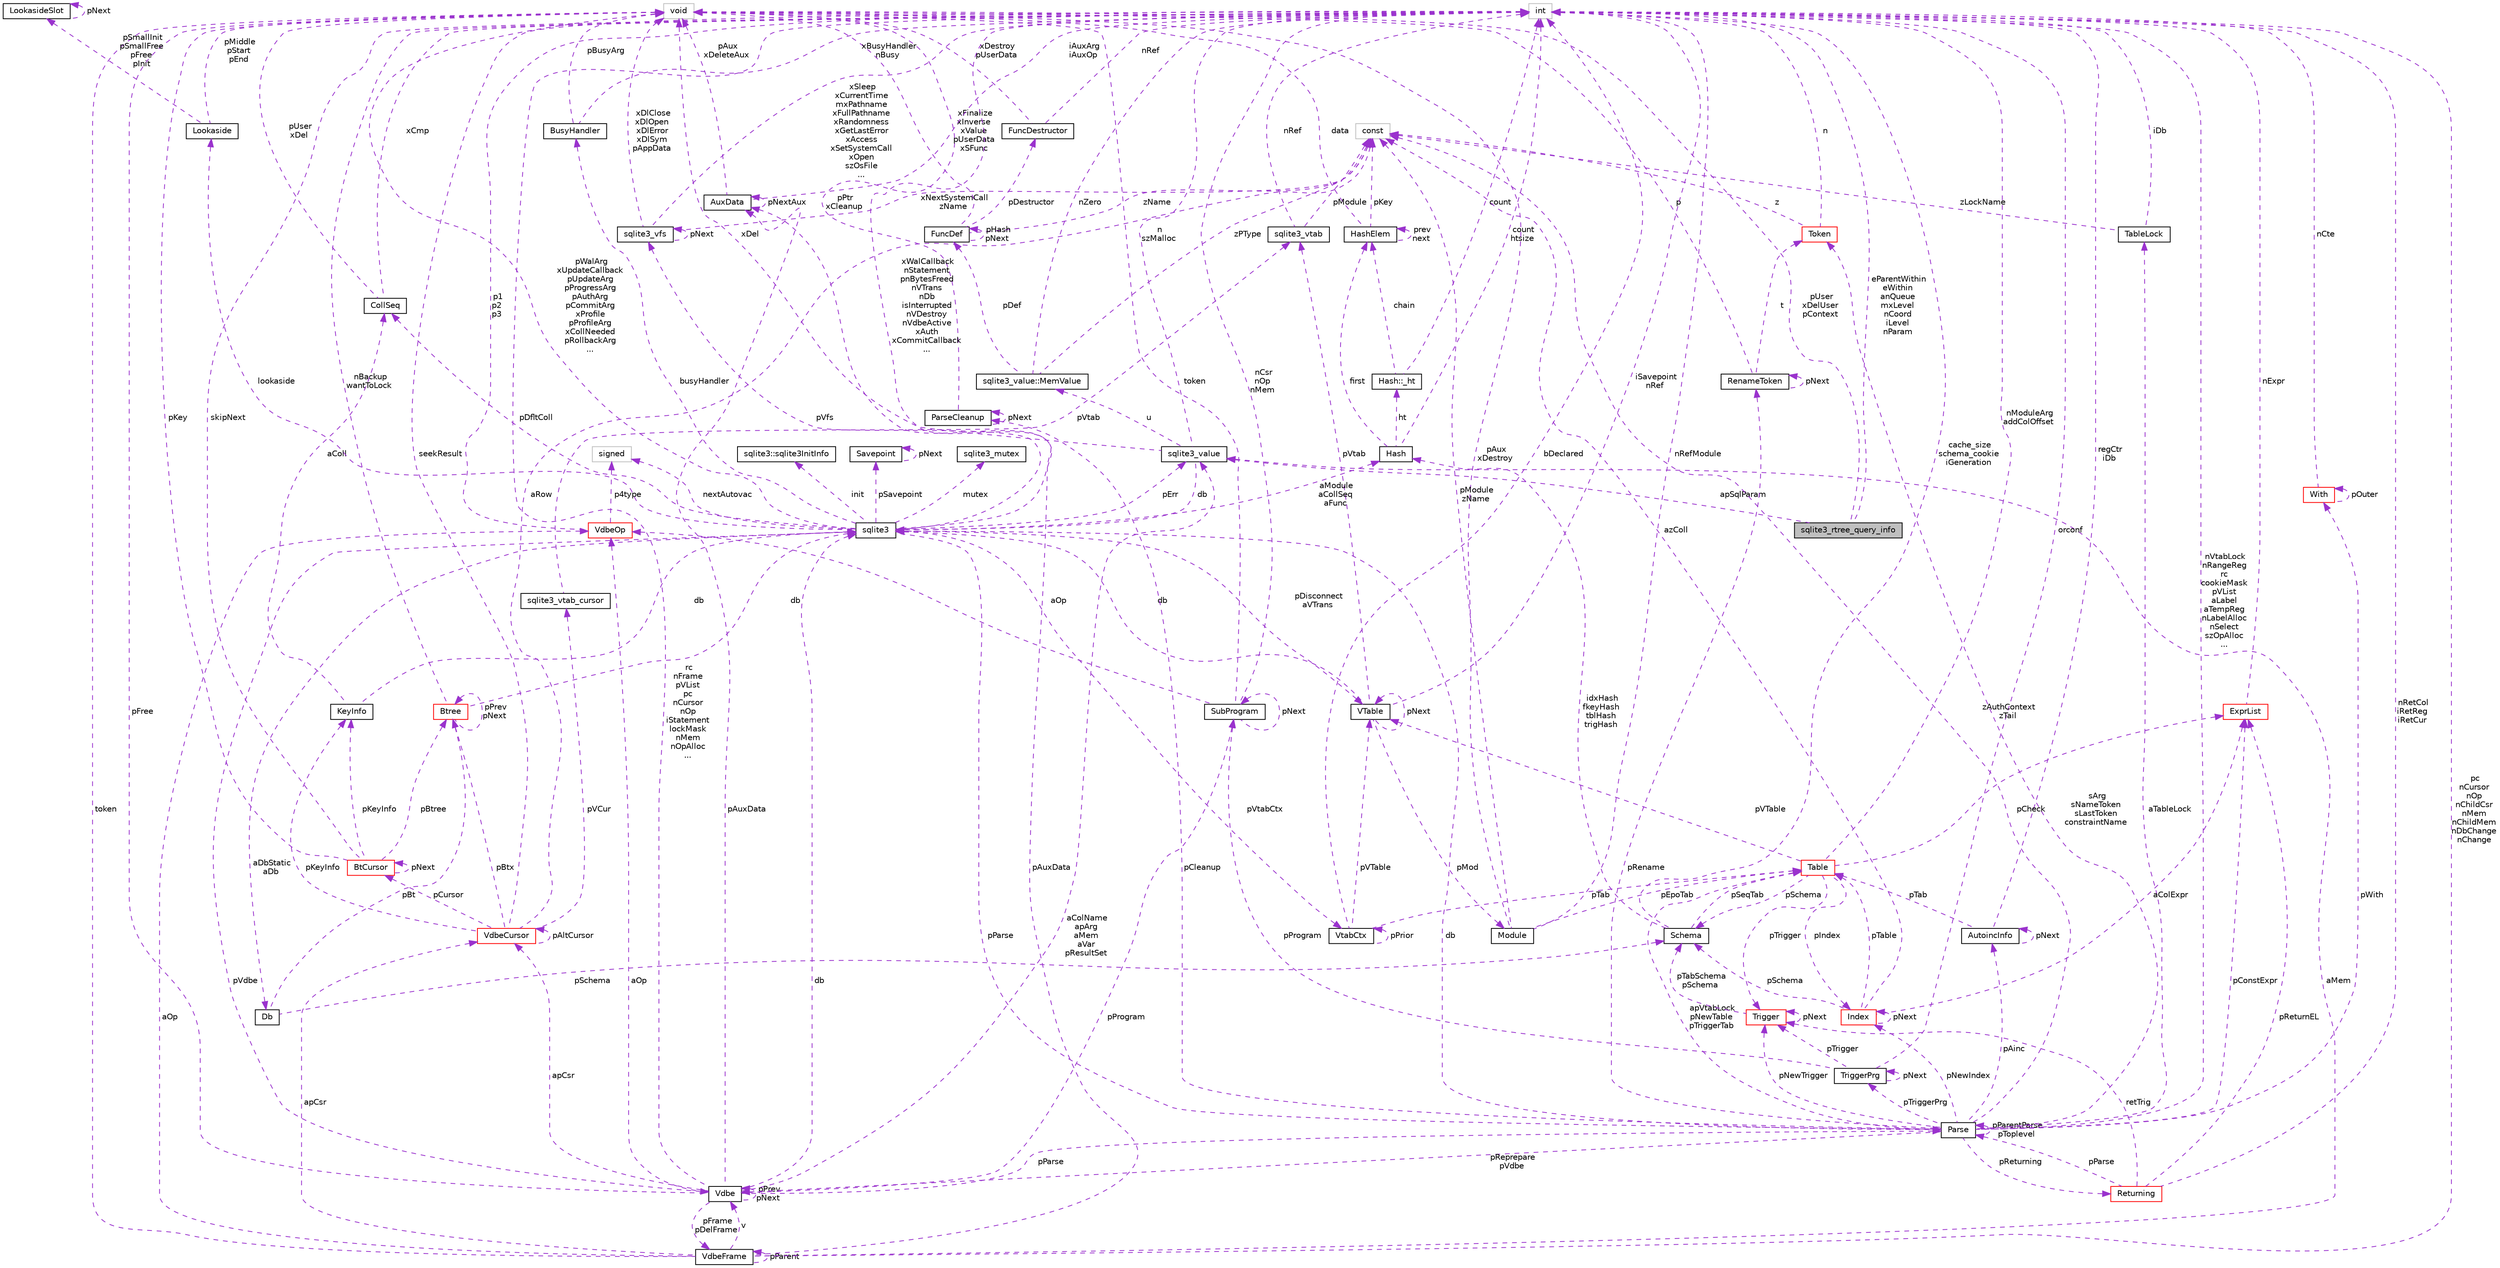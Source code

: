 digraph "sqlite3_rtree_query_info"
{
 // LATEX_PDF_SIZE
  edge [fontname="Helvetica",fontsize="10",labelfontname="Helvetica",labelfontsize="10"];
  node [fontname="Helvetica",fontsize="10",shape=record];
  Node1 [label="sqlite3_rtree_query_info",height=0.2,width=0.4,color="black", fillcolor="grey75", style="filled", fontcolor="black",tooltip=" "];
  Node2 -> Node1 [dir="back",color="darkorchid3",fontsize="10",style="dashed",label=" pUser\nxDelUser\npContext" ,fontname="Helvetica"];
  Node2 [label="void",height=0.2,width=0.4,color="grey75", fillcolor="white", style="filled",tooltip=" "];
  Node3 -> Node1 [dir="back",color="darkorchid3",fontsize="10",style="dashed",label=" apSqlParam" ,fontname="Helvetica"];
  Node3 [label="sqlite3_value",height=0.2,width=0.4,color="black", fillcolor="white", style="filled",URL="$structsqlite3__value.html",tooltip=" "];
  Node4 -> Node3 [dir="back",color="darkorchid3",fontsize="10",style="dashed",label=" db" ,fontname="Helvetica"];
  Node4 [label="sqlite3",height=0.2,width=0.4,color="black", fillcolor="white", style="filled",URL="$structsqlite3.html",tooltip=" "];
  Node5 -> Node4 [dir="back",color="darkorchid3",fontsize="10",style="dashed",label=" pVdbe" ,fontname="Helvetica"];
  Node5 [label="Vdbe",height=0.2,width=0.4,color="black", fillcolor="white", style="filled",URL="$structVdbe.html",tooltip=" "];
  Node5 -> Node5 [dir="back",color="darkorchid3",fontsize="10",style="dashed",label=" pPrev\npNext" ,fontname="Helvetica"];
  Node4 -> Node5 [dir="back",color="darkorchid3",fontsize="10",style="dashed",label=" db" ,fontname="Helvetica"];
  Node2 -> Node5 [dir="back",color="darkorchid3",fontsize="10",style="dashed",label=" pFree" ,fontname="Helvetica"];
  Node3 -> Node5 [dir="back",color="darkorchid3",fontsize="10",style="dashed",label=" aColName\napArg\naMem\naVar\npResultSet" ,fontname="Helvetica"];
  Node6 -> Node5 [dir="back",color="darkorchid3",fontsize="10",style="dashed",label=" pFrame\npDelFrame" ,fontname="Helvetica"];
  Node6 [label="VdbeFrame",height=0.2,width=0.4,color="black", fillcolor="white", style="filled",URL="$structVdbeFrame.html",tooltip=" "];
  Node5 -> Node6 [dir="back",color="darkorchid3",fontsize="10",style="dashed",label=" v" ,fontname="Helvetica"];
  Node2 -> Node6 [dir="back",color="darkorchid3",fontsize="10",style="dashed",label=" token" ,fontname="Helvetica"];
  Node3 -> Node6 [dir="back",color="darkorchid3",fontsize="10",style="dashed",label=" aMem" ,fontname="Helvetica"];
  Node6 -> Node6 [dir="back",color="darkorchid3",fontsize="10",style="dashed",label=" pParent" ,fontname="Helvetica"];
  Node7 -> Node6 [dir="back",color="darkorchid3",fontsize="10",style="dashed",label=" pc\nnCursor\nnOp\nnChildCsr\nnMem\nnChildMem\nnDbChange\nnChange" ,fontname="Helvetica"];
  Node7 [label="int",height=0.2,width=0.4,color="grey75", fillcolor="white", style="filled",tooltip=" "];
  Node8 -> Node6 [dir="back",color="darkorchid3",fontsize="10",style="dashed",label=" pAuxData" ,fontname="Helvetica"];
  Node8 [label="AuxData",height=0.2,width=0.4,color="black", fillcolor="white", style="filled",URL="$structAuxData.html",tooltip=" "];
  Node2 -> Node8 [dir="back",color="darkorchid3",fontsize="10",style="dashed",label=" pAux\nxDeleteAux" ,fontname="Helvetica"];
  Node7 -> Node8 [dir="back",color="darkorchid3",fontsize="10",style="dashed",label=" iAuxArg\niAuxOp" ,fontname="Helvetica"];
  Node8 -> Node8 [dir="back",color="darkorchid3",fontsize="10",style="dashed",label=" pNextAux" ,fontname="Helvetica"];
  Node9 -> Node6 [dir="back",color="darkorchid3",fontsize="10",style="dashed",label=" apCsr" ,fontname="Helvetica"];
  Node9 [label="VdbeCursor",height=0.2,width=0.4,color="red", fillcolor="white", style="filled",URL="$structVdbeCursor.html",tooltip=" "];
  Node10 -> Node9 [dir="back",color="darkorchid3",fontsize="10",style="dashed",label=" pCursor" ,fontname="Helvetica"];
  Node10 [label="BtCursor",height=0.2,width=0.4,color="red", fillcolor="white", style="filled",URL="$structBtCursor.html",tooltip=" "];
  Node10 -> Node10 [dir="back",color="darkorchid3",fontsize="10",style="dashed",label=" pNext" ,fontname="Helvetica"];
  Node2 -> Node10 [dir="back",color="darkorchid3",fontsize="10",style="dashed",label=" pKey" ,fontname="Helvetica"];
  Node7 -> Node10 [dir="back",color="darkorchid3",fontsize="10",style="dashed",label=" skipNext" ,fontname="Helvetica"];
  Node29 -> Node10 [dir="back",color="darkorchid3",fontsize="10",style="dashed",label=" pKeyInfo" ,fontname="Helvetica"];
  Node29 [label="KeyInfo",height=0.2,width=0.4,color="black", fillcolor="white", style="filled",URL="$structKeyInfo.html",tooltip=" "];
  Node4 -> Node29 [dir="back",color="darkorchid3",fontsize="10",style="dashed",label=" db" ,fontname="Helvetica"];
  Node30 -> Node29 [dir="back",color="darkorchid3",fontsize="10",style="dashed",label=" aColl" ,fontname="Helvetica"];
  Node30 [label="CollSeq",height=0.2,width=0.4,color="black", fillcolor="white", style="filled",URL="$structCollSeq.html",tooltip=" "];
  Node2 -> Node30 [dir="back",color="darkorchid3",fontsize="10",style="dashed",label=" pUser\nxDel" ,fontname="Helvetica"];
  Node7 -> Node30 [dir="back",color="darkorchid3",fontsize="10",style="dashed",label=" xCmp" ,fontname="Helvetica"];
  Node16 -> Node10 [dir="back",color="darkorchid3",fontsize="10",style="dashed",label=" pBtree" ,fontname="Helvetica"];
  Node16 [label="Btree",height=0.2,width=0.4,color="red", fillcolor="white", style="filled",URL="$structBtree.html",tooltip=" "];
  Node4 -> Node16 [dir="back",color="darkorchid3",fontsize="10",style="dashed",label=" db" ,fontname="Helvetica"];
  Node7 -> Node16 [dir="back",color="darkorchid3",fontsize="10",style="dashed",label=" nBackup\nwantToLock" ,fontname="Helvetica"];
  Node16 -> Node16 [dir="back",color="darkorchid3",fontsize="10",style="dashed",label=" pPrev\npNext" ,fontname="Helvetica"];
  Node7 -> Node9 [dir="back",color="darkorchid3",fontsize="10",style="dashed",label=" seekResult" ,fontname="Helvetica"];
  Node31 -> Node9 [dir="back",color="darkorchid3",fontsize="10",style="dashed",label=" pVCur" ,fontname="Helvetica"];
  Node31 [label="sqlite3_vtab_cursor",height=0.2,width=0.4,color="black", fillcolor="white", style="filled",URL="$structsqlite3__vtab__cursor.html",tooltip=" "];
  Node32 -> Node31 [dir="back",color="darkorchid3",fontsize="10",style="dashed",label=" pVtab" ,fontname="Helvetica"];
  Node32 [label="sqlite3_vtab",height=0.2,width=0.4,color="black", fillcolor="white", style="filled",URL="$structsqlite3__vtab.html",tooltip=" "];
  Node7 -> Node32 [dir="back",color="darkorchid3",fontsize="10",style="dashed",label=" nRef" ,fontname="Helvetica"];
  Node24 -> Node32 [dir="back",color="darkorchid3",fontsize="10",style="dashed",label=" pModule" ,fontname="Helvetica"];
  Node24 [label="const",height=0.2,width=0.4,color="grey75", fillcolor="white", style="filled",tooltip=" "];
  Node9 -> Node9 [dir="back",color="darkorchid3",fontsize="10",style="dashed",label=" pAltCursor" ,fontname="Helvetica"];
  Node29 -> Node9 [dir="back",color="darkorchid3",fontsize="10",style="dashed",label=" pKeyInfo" ,fontname="Helvetica"];
  Node16 -> Node9 [dir="back",color="darkorchid3",fontsize="10",style="dashed",label=" pBtx" ,fontname="Helvetica"];
  Node24 -> Node9 [dir="back",color="darkorchid3",fontsize="10",style="dashed",label=" aRow" ,fontname="Helvetica"];
  Node43 -> Node6 [dir="back",color="darkorchid3",fontsize="10",style="dashed",label=" aOp" ,fontname="Helvetica"];
  Node43 [label="VdbeOp",height=0.2,width=0.4,color="red", fillcolor="white", style="filled",URL="$structVdbeOp.html",tooltip=" "];
  Node7 -> Node43 [dir="back",color="darkorchid3",fontsize="10",style="dashed",label=" p1\np2\np3" ,fontname="Helvetica"];
  Node78 -> Node43 [dir="back",color="darkorchid3",fontsize="10",style="dashed",label=" p4type" ,fontname="Helvetica"];
  Node78 [label="signed",height=0.2,width=0.4,color="grey75", fillcolor="white", style="filled",tooltip=" "];
  Node7 -> Node5 [dir="back",color="darkorchid3",fontsize="10",style="dashed",label=" rc\nnFrame\npVList\npc\nnCursor\nnOp\niStatement\nlockMask\nnMem\nnOpAlloc\n..." ,fontname="Helvetica"];
  Node8 -> Node5 [dir="back",color="darkorchid3",fontsize="10",style="dashed",label=" pAuxData" ,fontname="Helvetica"];
  Node76 -> Node5 [dir="back",color="darkorchid3",fontsize="10",style="dashed",label=" pProgram" ,fontname="Helvetica"];
  Node76 [label="SubProgram",height=0.2,width=0.4,color="black", fillcolor="white", style="filled",URL="$structSubProgram.html",tooltip=" "];
  Node2 -> Node76 [dir="back",color="darkorchid3",fontsize="10",style="dashed",label=" token" ,fontname="Helvetica"];
  Node7 -> Node76 [dir="back",color="darkorchid3",fontsize="10",style="dashed",label=" nCsr\nnOp\nnMem" ,fontname="Helvetica"];
  Node76 -> Node76 [dir="back",color="darkorchid3",fontsize="10",style="dashed",label=" pNext" ,fontname="Helvetica"];
  Node43 -> Node76 [dir="back",color="darkorchid3",fontsize="10",style="dashed",label=" aOp" ,fontname="Helvetica"];
  Node9 -> Node5 [dir="back",color="darkorchid3",fontsize="10",style="dashed",label=" apCsr" ,fontname="Helvetica"];
  Node79 -> Node5 [dir="back",color="darkorchid3",fontsize="10",style="dashed",label=" pParse" ,fontname="Helvetica"];
  Node79 [label="Parse",height=0.2,width=0.4,color="black", fillcolor="white", style="filled",URL="$structParse.html",tooltip=" "];
  Node5 -> Node79 [dir="back",color="darkorchid3",fontsize="10",style="dashed",label=" pReprepare\npVdbe" ,fontname="Helvetica"];
  Node4 -> Node79 [dir="back",color="darkorchid3",fontsize="10",style="dashed",label=" db" ,fontname="Helvetica"];
  Node80 -> Node79 [dir="back",color="darkorchid3",fontsize="10",style="dashed",label=" pCleanup" ,fontname="Helvetica"];
  Node80 [label="ParseCleanup",height=0.2,width=0.4,color="black", fillcolor="white", style="filled",URL="$structParseCleanup.html",tooltip=" "];
  Node80 -> Node80 [dir="back",color="darkorchid3",fontsize="10",style="dashed",label=" pNext" ,fontname="Helvetica"];
  Node2 -> Node80 [dir="back",color="darkorchid3",fontsize="10",style="dashed",label=" pPtr\nxCleanup" ,fontname="Helvetica"];
  Node81 -> Node79 [dir="back",color="darkorchid3",fontsize="10",style="dashed",label=" aTableLock" ,fontname="Helvetica"];
  Node81 [label="TableLock",height=0.2,width=0.4,color="black", fillcolor="white", style="filled",URL="$structTableLock.html",tooltip=" "];
  Node7 -> Node81 [dir="back",color="darkorchid3",fontsize="10",style="dashed",label=" iDb" ,fontname="Helvetica"];
  Node24 -> Node81 [dir="back",color="darkorchid3",fontsize="10",style="dashed",label=" zLockName" ,fontname="Helvetica"];
  Node82 -> Node79 [dir="back",color="darkorchid3",fontsize="10",style="dashed",label=" sArg\nsNameToken\nsLastToken\nconstraintName" ,fontname="Helvetica"];
  Node82 [label="Token",height=0.2,width=0.4,color="red", fillcolor="white", style="filled",URL="$classToken.html",tooltip=" "];
  Node7 -> Node82 [dir="back",color="darkorchid3",fontsize="10",style="dashed",label=" n" ,fontname="Helvetica"];
  Node24 -> Node82 [dir="back",color="darkorchid3",fontsize="10",style="dashed",label=" z" ,fontname="Helvetica"];
  Node62 -> Node79 [dir="back",color="darkorchid3",fontsize="10",style="dashed",label=" pWith" ,fontname="Helvetica"];
  Node62 [label="With",height=0.2,width=0.4,color="red", fillcolor="white", style="filled",URL="$structWith.html",tooltip=" "];
  Node62 -> Node62 [dir="back",color="darkorchid3",fontsize="10",style="dashed",label=" pOuter" ,fontname="Helvetica"];
  Node7 -> Node62 [dir="back",color="darkorchid3",fontsize="10",style="dashed",label=" nCte" ,fontname="Helvetica"];
  Node7 -> Node79 [dir="back",color="darkorchid3",fontsize="10",style="dashed",label=" nVtabLock\nnRangeReg\nrc\ncookieMask\npVList\naLabel\naTempReg\nnLabelAlloc\nnSelect\nszOpAlloc\n..." ,fontname="Helvetica"];
  Node47 -> Node79 [dir="back",color="darkorchid3",fontsize="10",style="dashed",label=" apVtabLock\npNewTable\npTriggerTab" ,fontname="Helvetica"];
  Node47 [label="Table",height=0.2,width=0.4,color="red", fillcolor="white", style="filled",URL="$structTable.html",tooltip=" "];
  Node48 -> Node47 [dir="back",color="darkorchid3",fontsize="10",style="dashed",label=" pSchema" ,fontname="Helvetica"];
  Node48 [label="Schema",height=0.2,width=0.4,color="black", fillcolor="white", style="filled",URL="$structSchema.html",tooltip=" "];
  Node7 -> Node48 [dir="back",color="darkorchid3",fontsize="10",style="dashed",label=" cache_size\nschema_cookie\niGeneration" ,fontname="Helvetica"];
  Node47 -> Node48 [dir="back",color="darkorchid3",fontsize="10",style="dashed",label=" pSeqTab" ,fontname="Helvetica"];
  Node49 -> Node48 [dir="back",color="darkorchid3",fontsize="10",style="dashed",label=" idxHash\nfkeyHash\ntblHash\ntrigHash" ,fontname="Helvetica"];
  Node49 [label="Hash",height=0.2,width=0.4,color="black", fillcolor="white", style="filled",URL="$structHash.html",tooltip=" "];
  Node50 -> Node49 [dir="back",color="darkorchid3",fontsize="10",style="dashed",label=" ht" ,fontname="Helvetica"];
  Node50 [label="Hash::_ht",height=0.2,width=0.4,color="black", fillcolor="white", style="filled",URL="$structHash_1_1__ht.html",tooltip=" "];
  Node7 -> Node50 [dir="back",color="darkorchid3",fontsize="10",style="dashed",label=" count" ,fontname="Helvetica"];
  Node51 -> Node50 [dir="back",color="darkorchid3",fontsize="10",style="dashed",label=" chain" ,fontname="Helvetica"];
  Node51 [label="HashElem",height=0.2,width=0.4,color="black", fillcolor="white", style="filled",URL="$structHashElem.html",tooltip=" "];
  Node2 -> Node51 [dir="back",color="darkorchid3",fontsize="10",style="dashed",label=" data" ,fontname="Helvetica"];
  Node51 -> Node51 [dir="back",color="darkorchid3",fontsize="10",style="dashed",label=" prev\nnext" ,fontname="Helvetica"];
  Node24 -> Node51 [dir="back",color="darkorchid3",fontsize="10",style="dashed",label=" pKey" ,fontname="Helvetica"];
  Node7 -> Node49 [dir="back",color="darkorchid3",fontsize="10",style="dashed",label=" count\nhtsize" ,fontname="Helvetica"];
  Node51 -> Node49 [dir="back",color="darkorchid3",fontsize="10",style="dashed",label=" first" ,fontname="Helvetica"];
  Node45 -> Node47 [dir="back",color="darkorchid3",fontsize="10",style="dashed",label=" pVTable" ,fontname="Helvetica"];
  Node45 [label="VTable",height=0.2,width=0.4,color="black", fillcolor="white", style="filled",URL="$structVTable.html",tooltip=" "];
  Node4 -> Node45 [dir="back",color="darkorchid3",fontsize="10",style="dashed",label=" db" ,fontname="Helvetica"];
  Node45 -> Node45 [dir="back",color="darkorchid3",fontsize="10",style="dashed",label=" pNext" ,fontname="Helvetica"];
  Node7 -> Node45 [dir="back",color="darkorchid3",fontsize="10",style="dashed",label=" iSavepoint\nnRef" ,fontname="Helvetica"];
  Node46 -> Node45 [dir="back",color="darkorchid3",fontsize="10",style="dashed",label=" pMod" ,fontname="Helvetica"];
  Node46 [label="Module",height=0.2,width=0.4,color="black", fillcolor="white", style="filled",URL="$structModule.html",tooltip=" "];
  Node2 -> Node46 [dir="back",color="darkorchid3",fontsize="10",style="dashed",label=" pAux\nxDestroy" ,fontname="Helvetica"];
  Node7 -> Node46 [dir="back",color="darkorchid3",fontsize="10",style="dashed",label=" nRefModule" ,fontname="Helvetica"];
  Node47 -> Node46 [dir="back",color="darkorchid3",fontsize="10",style="dashed",label=" pEpoTab" ,fontname="Helvetica"];
  Node24 -> Node46 [dir="back",color="darkorchid3",fontsize="10",style="dashed",label=" pModule\nzName" ,fontname="Helvetica"];
  Node32 -> Node45 [dir="back",color="darkorchid3",fontsize="10",style="dashed",label=" pVtab" ,fontname="Helvetica"];
  Node7 -> Node47 [dir="back",color="darkorchid3",fontsize="10",style="dashed",label=" nModuleArg\naddColOffset" ,fontname="Helvetica"];
  Node73 -> Node47 [dir="back",color="darkorchid3",fontsize="10",style="dashed",label=" pTrigger" ,fontname="Helvetica"];
  Node73 [label="Trigger",height=0.2,width=0.4,color="red", fillcolor="white", style="filled",URL="$structTrigger.html",tooltip=" "];
  Node48 -> Node73 [dir="back",color="darkorchid3",fontsize="10",style="dashed",label=" pTabSchema\npSchema" ,fontname="Helvetica"];
  Node73 -> Node73 [dir="back",color="darkorchid3",fontsize="10",style="dashed",label=" pNext" ,fontname="Helvetica"];
  Node59 -> Node47 [dir="back",color="darkorchid3",fontsize="10",style="dashed",label=" pCheck" ,fontname="Helvetica"];
  Node59 [label="ExprList",height=0.2,width=0.4,color="red", fillcolor="white", style="filled",URL="$structExprList.html",tooltip=" "];
  Node7 -> Node59 [dir="back",color="darkorchid3",fontsize="10",style="dashed",label=" nExpr" ,fontname="Helvetica"];
  Node69 -> Node47 [dir="back",color="darkorchid3",fontsize="10",style="dashed",label=" pIndex" ,fontname="Helvetica"];
  Node69 [label="Index",height=0.2,width=0.4,color="red", fillcolor="white", style="filled",URL="$structIndex.html",tooltip=" "];
  Node48 -> Node69 [dir="back",color="darkorchid3",fontsize="10",style="dashed",label=" pSchema" ,fontname="Helvetica"];
  Node47 -> Node69 [dir="back",color="darkorchid3",fontsize="10",style="dashed",label=" pTable" ,fontname="Helvetica"];
  Node59 -> Node69 [dir="back",color="darkorchid3",fontsize="10",style="dashed",label=" aColExpr" ,fontname="Helvetica"];
  Node24 -> Node69 [dir="back",color="darkorchid3",fontsize="10",style="dashed",label=" azColl" ,fontname="Helvetica"];
  Node69 -> Node69 [dir="back",color="darkorchid3",fontsize="10",style="dashed",label=" pNext" ,fontname="Helvetica"];
  Node73 -> Node79 [dir="back",color="darkorchid3",fontsize="10",style="dashed",label=" pNewTrigger" ,fontname="Helvetica"];
  Node96 -> Node79 [dir="back",color="darkorchid3",fontsize="10",style="dashed",label=" pTriggerPrg" ,fontname="Helvetica"];
  Node96 [label="TriggerPrg",height=0.2,width=0.4,color="black", fillcolor="white", style="filled",URL="$structTriggerPrg.html",tooltip=" "];
  Node7 -> Node96 [dir="back",color="darkorchid3",fontsize="10",style="dashed",label=" orconf" ,fontname="Helvetica"];
  Node76 -> Node96 [dir="back",color="darkorchid3",fontsize="10",style="dashed",label=" pProgram" ,fontname="Helvetica"];
  Node73 -> Node96 [dir="back",color="darkorchid3",fontsize="10",style="dashed",label=" pTrigger" ,fontname="Helvetica"];
  Node96 -> Node96 [dir="back",color="darkorchid3",fontsize="10",style="dashed",label=" pNext" ,fontname="Helvetica"];
  Node97 -> Node79 [dir="back",color="darkorchid3",fontsize="10",style="dashed",label=" pRename" ,fontname="Helvetica"];
  Node97 [label="RenameToken",height=0.2,width=0.4,color="black", fillcolor="white", style="filled",URL="$structRenameToken.html",tooltip=" "];
  Node82 -> Node97 [dir="back",color="darkorchid3",fontsize="10",style="dashed",label=" t" ,fontname="Helvetica"];
  Node2 -> Node97 [dir="back",color="darkorchid3",fontsize="10",style="dashed",label=" p" ,fontname="Helvetica"];
  Node97 -> Node97 [dir="back",color="darkorchid3",fontsize="10",style="dashed",label=" pNext" ,fontname="Helvetica"];
  Node69 -> Node79 [dir="back",color="darkorchid3",fontsize="10",style="dashed",label=" pNewIndex" ,fontname="Helvetica"];
  Node24 -> Node79 [dir="back",color="darkorchid3",fontsize="10",style="dashed",label=" zAuthContext\nzTail" ,fontname="Helvetica"];
  Node98 -> Node79 [dir="back",color="darkorchid3",fontsize="10",style="dashed",label=" pReturning" ,fontname="Helvetica"];
  Node98 [label="Returning",height=0.2,width=0.4,color="red", fillcolor="white", style="filled",URL="$structReturning.html",tooltip=" "];
  Node7 -> Node98 [dir="back",color="darkorchid3",fontsize="10",style="dashed",label=" nRetCol\niRetReg\niRetCur" ,fontname="Helvetica"];
  Node73 -> Node98 [dir="back",color="darkorchid3",fontsize="10",style="dashed",label=" retTrig" ,fontname="Helvetica"];
  Node59 -> Node98 [dir="back",color="darkorchid3",fontsize="10",style="dashed",label=" pReturnEL" ,fontname="Helvetica"];
  Node79 -> Node98 [dir="back",color="darkorchid3",fontsize="10",style="dashed",label=" pParse" ,fontname="Helvetica"];
  Node99 -> Node79 [dir="back",color="darkorchid3",fontsize="10",style="dashed",label=" pAinc" ,fontname="Helvetica"];
  Node99 [label="AutoincInfo",height=0.2,width=0.4,color="black", fillcolor="white", style="filled",URL="$structAutoincInfo.html",tooltip=" "];
  Node7 -> Node99 [dir="back",color="darkorchid3",fontsize="10",style="dashed",label=" regCtr\niDb" ,fontname="Helvetica"];
  Node47 -> Node99 [dir="back",color="darkorchid3",fontsize="10",style="dashed",label=" pTab" ,fontname="Helvetica"];
  Node99 -> Node99 [dir="back",color="darkorchid3",fontsize="10",style="dashed",label=" pNext" ,fontname="Helvetica"];
  Node59 -> Node79 [dir="back",color="darkorchid3",fontsize="10",style="dashed",label=" pConstExpr" ,fontname="Helvetica"];
  Node79 -> Node79 [dir="back",color="darkorchid3",fontsize="10",style="dashed",label=" pParentParse\npToplevel" ,fontname="Helvetica"];
  Node43 -> Node5 [dir="back",color="darkorchid3",fontsize="10",style="dashed",label=" aOp" ,fontname="Helvetica"];
  Node100 -> Node4 [dir="back",color="darkorchid3",fontsize="10",style="dashed",label=" pSavepoint" ,fontname="Helvetica"];
  Node100 [label="Savepoint",height=0.2,width=0.4,color="black", fillcolor="white", style="filled",URL="$structSavepoint.html",tooltip=" "];
  Node100 -> Node100 [dir="back",color="darkorchid3",fontsize="10",style="dashed",label=" pNext" ,fontname="Helvetica"];
  Node2 -> Node4 [dir="back",color="darkorchid3",fontsize="10",style="dashed",label=" pWalArg\nxUpdateCallback\npUpdateArg\npProgressArg\npAuthArg\npCommitArg\nxProfile\npProfileArg\nxCollNeeded\npRollbackArg\n..." ,fontname="Helvetica"];
  Node101 -> Node4 [dir="back",color="darkorchid3",fontsize="10",style="dashed",label=" lookaside" ,fontname="Helvetica"];
  Node101 [label="Lookaside",height=0.2,width=0.4,color="black", fillcolor="white", style="filled",URL="$structLookaside.html",tooltip=" "];
  Node2 -> Node101 [dir="back",color="darkorchid3",fontsize="10",style="dashed",label=" pMiddle\npStart\npEnd" ,fontname="Helvetica"];
  Node102 -> Node101 [dir="back",color="darkorchid3",fontsize="10",style="dashed",label=" pSmallInit\npSmallFree\npFree\npInit" ,fontname="Helvetica"];
  Node102 [label="LookasideSlot",height=0.2,width=0.4,color="black", fillcolor="white", style="filled",URL="$structLookasideSlot.html",tooltip=" "];
  Node102 -> Node102 [dir="back",color="darkorchid3",fontsize="10",style="dashed",label=" pNext" ,fontname="Helvetica"];
  Node3 -> Node4 [dir="back",color="darkorchid3",fontsize="10",style="dashed",label=" pErr" ,fontname="Helvetica"];
  Node14 -> Node4 [dir="back",color="darkorchid3",fontsize="10",style="dashed",label=" mutex" ,fontname="Helvetica"];
  Node14 [label="sqlite3_mutex",height=0.2,width=0.4,color="black", fillcolor="white", style="filled",URL="$structsqlite3__mutex.html",tooltip=" "];
  Node25 -> Node4 [dir="back",color="darkorchid3",fontsize="10",style="dashed",label=" pVfs" ,fontname="Helvetica"];
  Node25 [label="sqlite3_vfs",height=0.2,width=0.4,color="black", fillcolor="white", style="filled",URL="$structsqlite3__vfs.html",tooltip=" "];
  Node2 -> Node25 [dir="back",color="darkorchid3",fontsize="10",style="dashed",label=" xDlClose\nxDlOpen\nxDlError\nxDlSym\npAppData" ,fontname="Helvetica"];
  Node25 -> Node25 [dir="back",color="darkorchid3",fontsize="10",style="dashed",label=" pNext" ,fontname="Helvetica"];
  Node7 -> Node25 [dir="back",color="darkorchid3",fontsize="10",style="dashed",label=" xSleep\nxCurrentTime\nmxPathname\nxFullPathname\nxRandomness\nxGetLastError\nxAccess\nxSetSystemCall\nxOpen\nszOsFile\n..." ,fontname="Helvetica"];
  Node24 -> Node25 [dir="back",color="darkorchid3",fontsize="10",style="dashed",label=" xNextSystemCall\nzName" ,fontname="Helvetica"];
  Node103 -> Node4 [dir="back",color="darkorchid3",fontsize="10",style="dashed",label=" init" ,fontname="Helvetica"];
  Node103 [label="sqlite3::sqlite3InitInfo",height=0.2,width=0.4,color="black", fillcolor="white", style="filled",URL="$structsqlite3_1_1sqlite3InitInfo.html",tooltip=" "];
  Node104 -> Node4 [dir="back",color="darkorchid3",fontsize="10",style="dashed",label=" busyHandler" ,fontname="Helvetica"];
  Node104 [label="BusyHandler",height=0.2,width=0.4,color="black", fillcolor="white", style="filled",URL="$structBusyHandler.html",tooltip=" "];
  Node2 -> Node104 [dir="back",color="darkorchid3",fontsize="10",style="dashed",label=" pBusyArg" ,fontname="Helvetica"];
  Node7 -> Node104 [dir="back",color="darkorchid3",fontsize="10",style="dashed",label=" xBusyHandler\nnBusy" ,fontname="Helvetica"];
  Node105 -> Node4 [dir="back",color="darkorchid3",fontsize="10",style="dashed",label=" pVtabCtx" ,fontname="Helvetica"];
  Node105 [label="VtabCtx",height=0.2,width=0.4,color="black", fillcolor="white", style="filled",URL="$structVtabCtx.html",tooltip=" "];
  Node105 -> Node105 [dir="back",color="darkorchid3",fontsize="10",style="dashed",label=" pPrior" ,fontname="Helvetica"];
  Node7 -> Node105 [dir="back",color="darkorchid3",fontsize="10",style="dashed",label=" bDeclared" ,fontname="Helvetica"];
  Node45 -> Node105 [dir="back",color="darkorchid3",fontsize="10",style="dashed",label=" pVTable" ,fontname="Helvetica"];
  Node47 -> Node105 [dir="back",color="darkorchid3",fontsize="10",style="dashed",label=" pTab" ,fontname="Helvetica"];
  Node30 -> Node4 [dir="back",color="darkorchid3",fontsize="10",style="dashed",label=" pDfltColl" ,fontname="Helvetica"];
  Node45 -> Node4 [dir="back",color="darkorchid3",fontsize="10",style="dashed",label=" pDisconnect\naVTrans" ,fontname="Helvetica"];
  Node7 -> Node4 [dir="back",color="darkorchid3",fontsize="10",style="dashed",label=" xWalCallback\nnStatement\npnBytesFreed\nnVTrans\nnDb\nisInterrupted\nnVDestroy\nnVdbeActive\nxAuth\nxCommitCallback\n..." ,fontname="Helvetica"];
  Node78 -> Node4 [dir="back",color="darkorchid3",fontsize="10",style="dashed",label=" nextAutovac" ,fontname="Helvetica"];
  Node106 -> Node4 [dir="back",color="darkorchid3",fontsize="10",style="dashed",label=" aDbStatic\naDb" ,fontname="Helvetica"];
  Node106 [label="Db",height=0.2,width=0.4,color="black", fillcolor="white", style="filled",URL="$structDb.html",tooltip=" "];
  Node48 -> Node106 [dir="back",color="darkorchid3",fontsize="10",style="dashed",label=" pSchema" ,fontname="Helvetica"];
  Node16 -> Node106 [dir="back",color="darkorchid3",fontsize="10",style="dashed",label=" pBt" ,fontname="Helvetica"];
  Node49 -> Node4 [dir="back",color="darkorchid3",fontsize="10",style="dashed",label=" aModule\naCollSeq\naFunc" ,fontname="Helvetica"];
  Node79 -> Node4 [dir="back",color="darkorchid3",fontsize="10",style="dashed",label=" pParse" ,fontname="Helvetica"];
  Node2 -> Node3 [dir="back",color="darkorchid3",fontsize="10",style="dashed",label=" xDel" ,fontname="Helvetica"];
  Node107 -> Node3 [dir="back",color="darkorchid3",fontsize="10",style="dashed",label=" u" ,fontname="Helvetica"];
  Node107 [label="sqlite3_value::MemValue",height=0.2,width=0.4,color="black", fillcolor="white", style="filled",URL="$unionsqlite3__value_1_1MemValue.html",tooltip=" "];
  Node7 -> Node107 [dir="back",color="darkorchid3",fontsize="10",style="dashed",label=" nZero" ,fontname="Helvetica"];
  Node24 -> Node107 [dir="back",color="darkorchid3",fontsize="10",style="dashed",label=" zPType" ,fontname="Helvetica"];
  Node57 -> Node107 [dir="back",color="darkorchid3",fontsize="10",style="dashed",label=" pDef" ,fontname="Helvetica"];
  Node57 [label="FuncDef",height=0.2,width=0.4,color="black", fillcolor="white", style="filled",URL="$structFuncDef.html",tooltip=" "];
  Node2 -> Node57 [dir="back",color="darkorchid3",fontsize="10",style="dashed",label=" xFinalize\nxInverse\nxValue\npUserData\nxSFunc" ,fontname="Helvetica"];
  Node58 -> Node57 [dir="back",color="darkorchid3",fontsize="10",style="dashed",label=" pDestructor" ,fontname="Helvetica"];
  Node58 [label="FuncDestructor",height=0.2,width=0.4,color="black", fillcolor="white", style="filled",URL="$structFuncDestructor.html",tooltip=" "];
  Node2 -> Node58 [dir="back",color="darkorchid3",fontsize="10",style="dashed",label=" xDestroy\npUserData" ,fontname="Helvetica"];
  Node7 -> Node58 [dir="back",color="darkorchid3",fontsize="10",style="dashed",label=" nRef" ,fontname="Helvetica"];
  Node24 -> Node57 [dir="back",color="darkorchid3",fontsize="10",style="dashed",label=" zName" ,fontname="Helvetica"];
  Node57 -> Node57 [dir="back",color="darkorchid3",fontsize="10",style="dashed",label=" pHash\npNext" ,fontname="Helvetica"];
  Node7 -> Node3 [dir="back",color="darkorchid3",fontsize="10",style="dashed",label=" n\nszMalloc" ,fontname="Helvetica"];
  Node7 -> Node1 [dir="back",color="darkorchid3",fontsize="10",style="dashed",label=" eParentWithin\neWithin\nanQueue\nmxLevel\nnCoord\niLevel\nnParam" ,fontname="Helvetica"];
}
